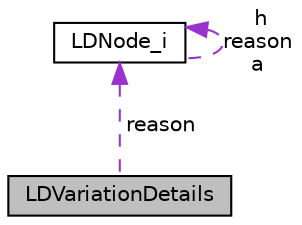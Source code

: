 digraph "LDVariationDetails"
{
  edge [fontname="Helvetica",fontsize="10",labelfontname="Helvetica",labelfontsize="10"];
  node [fontname="Helvetica",fontsize="10",shape=record];
  Node1 [label="LDVariationDetails",height=0.2,width=0.4,color="black", fillcolor="grey75", style="filled", fontcolor="black"];
  Node2 -> Node1 [dir="back",color="darkorchid3",fontsize="10",style="dashed",label=" reason" ,fontname="Helvetica"];
  Node2 [label="LDNode_i",height=0.2,width=0.4,color="black", fillcolor="white", style="filled",URL="$structLDNode__i.html",tooltip="A Node node will have a type, one of string, number, bool, hash, or array. The corresponding union fi..."];
  Node2 -> Node2 [dir="back",color="darkorchid3",fontsize="10",style="dashed",label=" h\nreason\na" ,fontname="Helvetica"];
}
